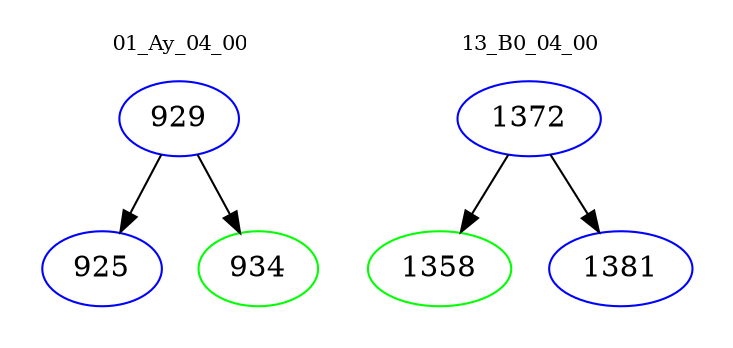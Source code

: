 digraph{
subgraph cluster_0 {
color = white
label = "01_Ay_04_00";
fontsize=10;
T0_929 [label="929", color="blue"]
T0_929 -> T0_925 [color="black"]
T0_925 [label="925", color="blue"]
T0_929 -> T0_934 [color="black"]
T0_934 [label="934", color="green"]
}
subgraph cluster_1 {
color = white
label = "13_B0_04_00";
fontsize=10;
T1_1372 [label="1372", color="blue"]
T1_1372 -> T1_1358 [color="black"]
T1_1358 [label="1358", color="green"]
T1_1372 -> T1_1381 [color="black"]
T1_1381 [label="1381", color="blue"]
}
}
